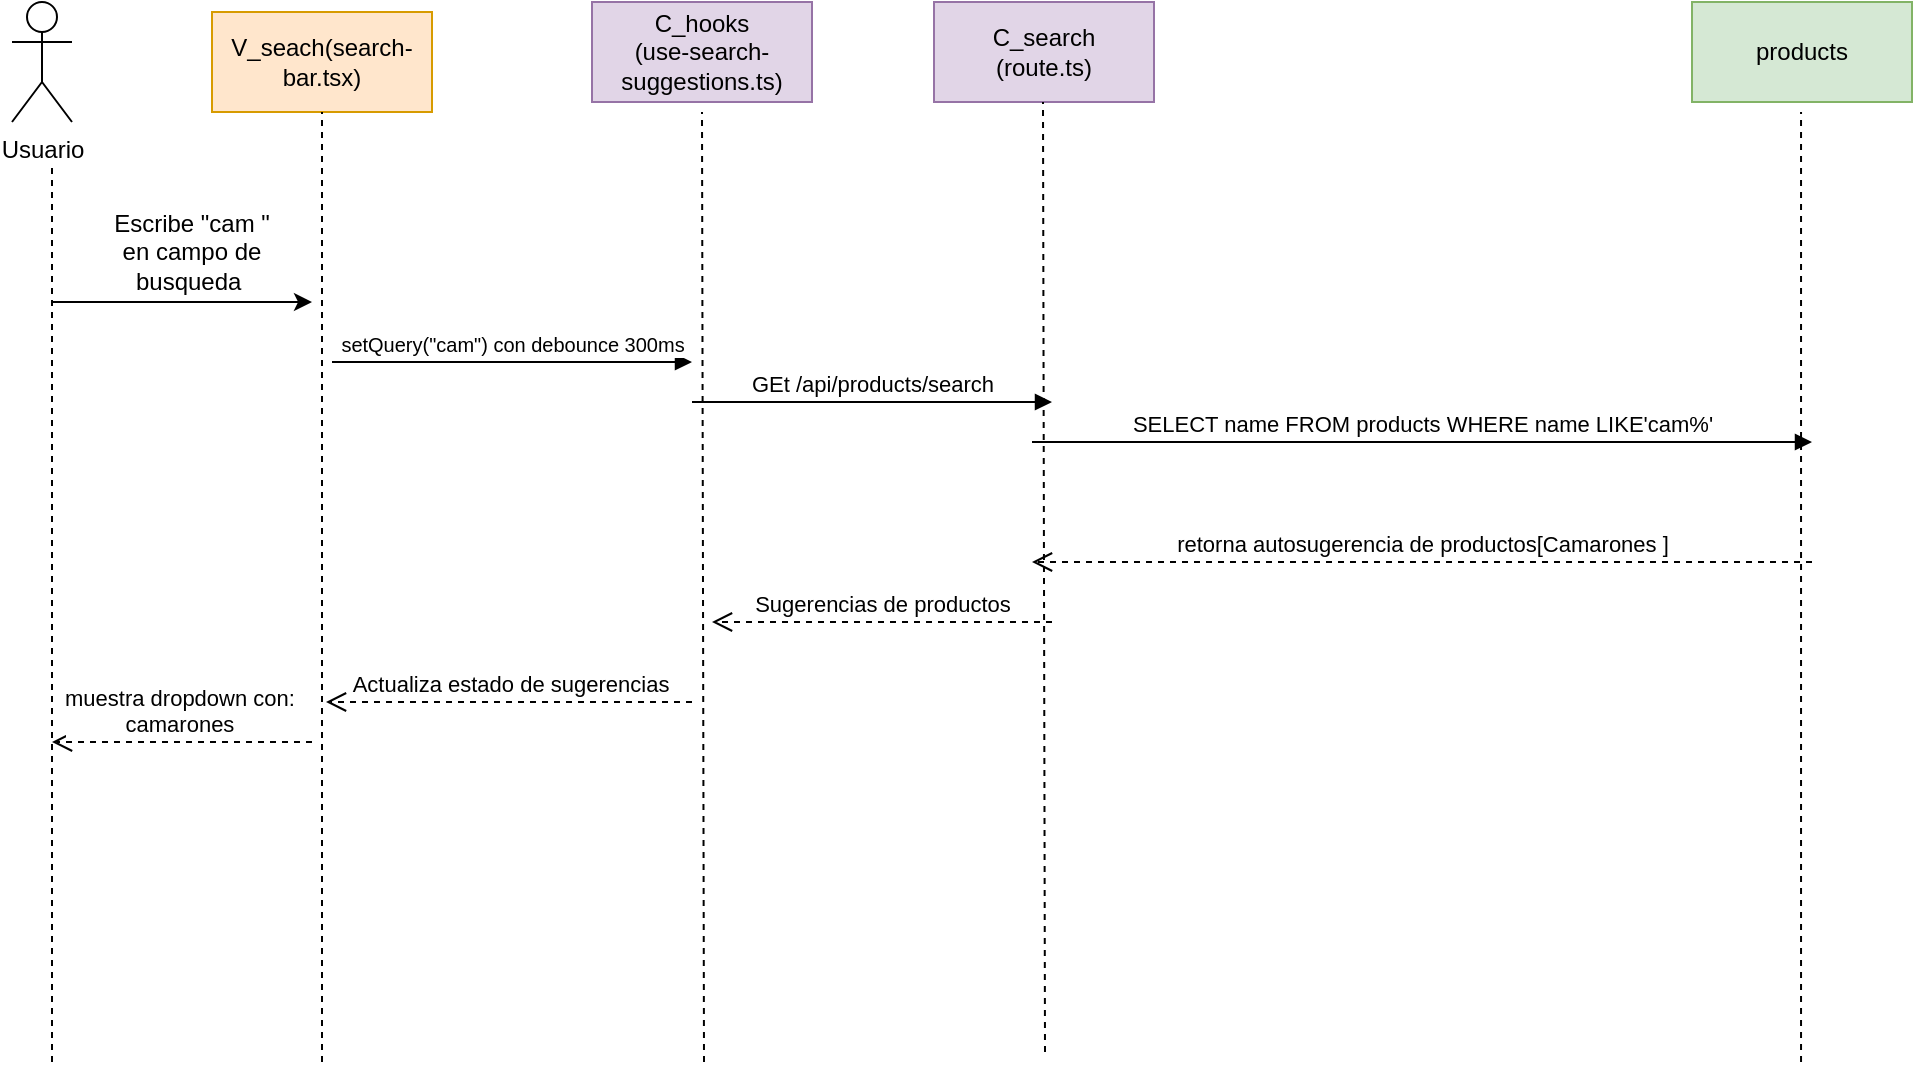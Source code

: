 <mxfile version="28.2.5">
  <diagram name="Página-1" id="2rj19UhDSFJnFfgUXsGi">
    <mxGraphModel grid="1" page="1" gridSize="10" guides="1" tooltips="1" connect="1" arrows="1" fold="1" pageScale="1" pageWidth="827" pageHeight="1169" math="0" shadow="0">
      <root>
        <mxCell id="0" />
        <mxCell id="1" parent="0" />
        <mxCell id="AyxYlHVRZTqRhhLJ_Fwl-90" value="Usuario" style="shape=umlActor;verticalLabelPosition=bottom;verticalAlign=top;html=1;labelPosition=center;align=center;" vertex="1" parent="1">
          <mxGeometry x="670" y="280" width="30" height="60" as="geometry" />
        </mxCell>
        <mxCell id="AyxYlHVRZTqRhhLJ_Fwl-91" value="V_seach(search-bar.tsx)" style="html=1;whiteSpace=wrap;fillColor=#ffe6cc;strokeColor=#d79b00;" vertex="1" parent="1">
          <mxGeometry x="770" y="285" width="110" height="50" as="geometry" />
        </mxCell>
        <mxCell id="AyxYlHVRZTqRhhLJ_Fwl-93" value="" style="endArrow=none;dashed=1;html=1;rounded=0;" edge="1" parent="1">
          <mxGeometry width="50" height="50" relative="1" as="geometry">
            <mxPoint x="690" y="810" as="sourcePoint" />
            <mxPoint x="690" y="360" as="targetPoint" />
          </mxGeometry>
        </mxCell>
        <mxCell id="AyxYlHVRZTqRhhLJ_Fwl-94" value="" style="endArrow=none;dashed=1;html=1;rounded=0;entryX=0.5;entryY=1;entryDx=0;entryDy=0;" edge="1" parent="1" target="AyxYlHVRZTqRhhLJ_Fwl-91">
          <mxGeometry width="50" height="50" relative="1" as="geometry">
            <mxPoint x="825" y="810" as="sourcePoint" />
            <mxPoint x="870" y="420" as="targetPoint" />
          </mxGeometry>
        </mxCell>
        <mxCell id="AyxYlHVRZTqRhhLJ_Fwl-95" value="" style="endArrow=classic;html=1;rounded=0;" edge="1" parent="1">
          <mxGeometry width="50" height="50" relative="1" as="geometry">
            <mxPoint x="690" y="430" as="sourcePoint" />
            <mxPoint x="820" y="430" as="targetPoint" />
          </mxGeometry>
        </mxCell>
        <mxCell id="AyxYlHVRZTqRhhLJ_Fwl-96" value="Escribe &quot;cam &quot; en campo de busqueda&amp;nbsp;" style="text;html=1;align=center;verticalAlign=middle;whiteSpace=wrap;rounded=0;" vertex="1" parent="1">
          <mxGeometry x="720" y="390" width="80" height="30" as="geometry" />
        </mxCell>
        <mxCell id="AyxYlHVRZTqRhhLJ_Fwl-97" value="" style="endArrow=none;dashed=1;html=1;rounded=0;entryX=0.5;entryY=1;entryDx=0;entryDy=0;" edge="1" parent="1">
          <mxGeometry width="50" height="50" relative="1" as="geometry">
            <mxPoint x="1016" y="810" as="sourcePoint" />
            <mxPoint x="1015" y="335" as="targetPoint" />
          </mxGeometry>
        </mxCell>
        <mxCell id="AyxYlHVRZTqRhhLJ_Fwl-99" value="&lt;font size=&quot;1&quot;&gt;setQuery(&quot;cam&quot;) con debounce 300ms&lt;/font&gt;" style="html=1;verticalAlign=bottom;endArrow=block;curved=0;rounded=0;" edge="1" parent="1">
          <mxGeometry width="80" relative="1" as="geometry">
            <mxPoint x="830" y="460" as="sourcePoint" />
            <mxPoint x="1010" y="460" as="targetPoint" />
            <mxPoint as="offset" />
          </mxGeometry>
        </mxCell>
        <mxCell id="AyxYlHVRZTqRhhLJ_Fwl-102" value="" style="endArrow=none;dashed=1;html=1;rounded=0;entryX=0.5;entryY=1;entryDx=0;entryDy=0;" edge="1" parent="1">
          <mxGeometry width="50" height="50" relative="1" as="geometry">
            <mxPoint x="1564.52" y="810" as="sourcePoint" />
            <mxPoint x="1564.52" y="335" as="targetPoint" />
          </mxGeometry>
        </mxCell>
        <mxCell id="AyxYlHVRZTqRhhLJ_Fwl-103" value="products" style="html=1;whiteSpace=wrap;fillColor=#d5e8d4;strokeColor=#82b366;" vertex="1" parent="1">
          <mxGeometry x="1510" y="280" width="110" height="50" as="geometry" />
        </mxCell>
        <mxCell id="AyxYlHVRZTqRhhLJ_Fwl-110" value="retorna autosugerencia de productos[Camarones ]" style="html=1;verticalAlign=bottom;endArrow=open;dashed=1;endSize=8;curved=0;rounded=0;" edge="1" parent="1">
          <mxGeometry relative="1" as="geometry">
            <mxPoint x="1570" y="560" as="sourcePoint" />
            <mxPoint x="1180" y="560" as="targetPoint" />
          </mxGeometry>
        </mxCell>
        <mxCell id="AyxYlHVRZTqRhhLJ_Fwl-113" value="C_search&lt;br&gt;(route.ts)" style="html=1;whiteSpace=wrap;fillColor=#e1d5e7;strokeColor=#9673a6;" vertex="1" parent="1">
          <mxGeometry x="1131" y="280" width="110" height="50" as="geometry" />
        </mxCell>
        <mxCell id="AyxYlHVRZTqRhhLJ_Fwl-124" value="" style="endArrow=none;dashed=1;html=1;rounded=0;entryX=0.5;entryY=1;entryDx=0;entryDy=0;" edge="1" parent="1">
          <mxGeometry width="50" height="50" relative="1" as="geometry">
            <mxPoint x="1186.5" y="805" as="sourcePoint" />
            <mxPoint x="1185.5" y="330" as="targetPoint" />
          </mxGeometry>
        </mxCell>
        <mxCell id="AyxYlHVRZTqRhhLJ_Fwl-125" value="GEt /api/products/search" style="html=1;verticalAlign=bottom;endArrow=block;curved=0;rounded=0;" edge="1" parent="1">
          <mxGeometry width="80" relative="1" as="geometry">
            <mxPoint x="1010" y="480" as="sourcePoint" />
            <mxPoint x="1190" y="480" as="targetPoint" />
            <mxPoint as="offset" />
          </mxGeometry>
        </mxCell>
        <mxCell id="AyxYlHVRZTqRhhLJ_Fwl-126" value="SELECT name FROM products WHERE name LIKE&#39;cam%&#39;" style="html=1;verticalAlign=bottom;endArrow=block;curved=0;rounded=0;" edge="1" parent="1">
          <mxGeometry width="80" relative="1" as="geometry">
            <mxPoint x="1180" y="500" as="sourcePoint" />
            <mxPoint x="1570" y="500" as="targetPoint" />
            <mxPoint as="offset" />
          </mxGeometry>
        </mxCell>
        <mxCell id="AyxYlHVRZTqRhhLJ_Fwl-127" value="Sugerencias de productos" style="html=1;verticalAlign=bottom;endArrow=open;dashed=1;endSize=8;curved=0;rounded=0;" edge="1" parent="1">
          <mxGeometry relative="1" as="geometry">
            <mxPoint x="1190" y="590" as="sourcePoint" />
            <mxPoint x="1020" y="590" as="targetPoint" />
          </mxGeometry>
        </mxCell>
        <mxCell id="AyxYlHVRZTqRhhLJ_Fwl-130" value="C_hooks&lt;br&gt;(use-search-suggestions.ts)" style="html=1;whiteSpace=wrap;fillColor=#e1d5e7;strokeColor=#9673a6;" vertex="1" parent="1">
          <mxGeometry x="960" y="280" width="110" height="50" as="geometry" />
        </mxCell>
        <mxCell id="AyxYlHVRZTqRhhLJ_Fwl-131" value="Actualiza estado de sugerencias" style="html=1;verticalAlign=bottom;endArrow=open;dashed=1;endSize=8;curved=0;rounded=0;" edge="1" parent="1">
          <mxGeometry relative="1" as="geometry">
            <mxPoint x="1010" y="630" as="sourcePoint" />
            <mxPoint x="827" y="630" as="targetPoint" />
          </mxGeometry>
        </mxCell>
        <mxCell id="AyxYlHVRZTqRhhLJ_Fwl-132" value="muestra dropdown con:&amp;nbsp;&lt;div&gt;camarones&amp;nbsp;&lt;/div&gt;" style="html=1;verticalAlign=bottom;endArrow=open;dashed=1;endSize=8;curved=0;rounded=0;" edge="1" parent="1">
          <mxGeometry relative="1" as="geometry">
            <mxPoint x="820" y="650" as="sourcePoint" />
            <mxPoint x="690" y="650" as="targetPoint" />
          </mxGeometry>
        </mxCell>
      </root>
    </mxGraphModel>
  </diagram>
</mxfile>
